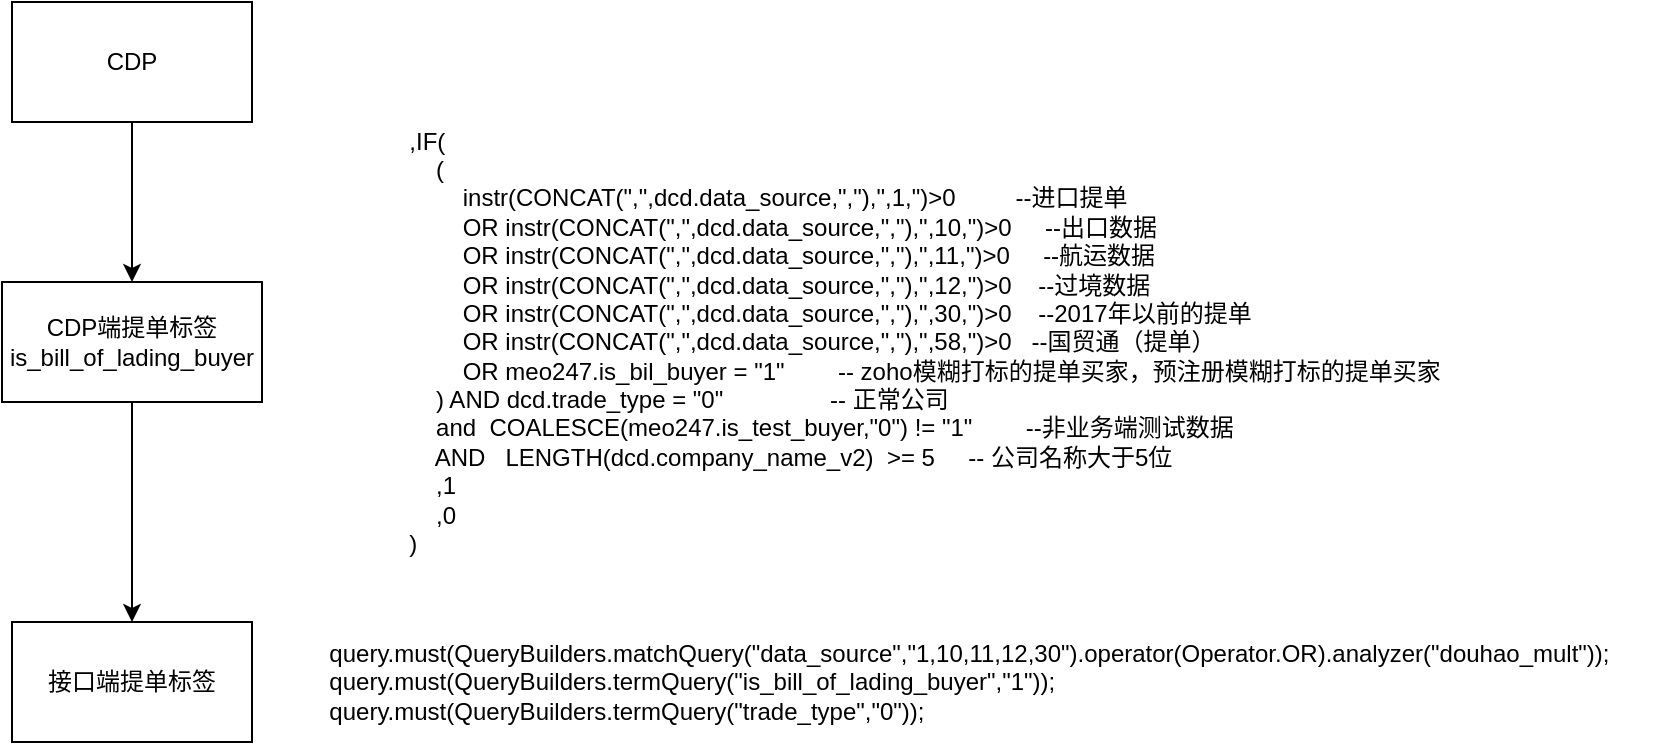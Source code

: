 <mxfile version="21.6.5" type="github">
  <diagram name="第 1 页" id="FAnIuLgTCHDIlc2Tidce">
    <mxGraphModel dx="1434" dy="790" grid="1" gridSize="10" guides="1" tooltips="1" connect="1" arrows="1" fold="1" page="1" pageScale="1" pageWidth="827" pageHeight="1169" math="0" shadow="0">
      <root>
        <mxCell id="0" />
        <mxCell id="1" parent="0" />
        <mxCell id="ex-zHGhYqEyVQdiq-B5v-4" style="edgeStyle=orthogonalEdgeStyle;rounded=0;orthogonalLoop=1;jettySize=auto;html=1;entryX=0.5;entryY=0;entryDx=0;entryDy=0;" edge="1" parent="1" source="ex-zHGhYqEyVQdiq-B5v-1" target="ex-zHGhYqEyVQdiq-B5v-2">
          <mxGeometry relative="1" as="geometry" />
        </mxCell>
        <mxCell id="ex-zHGhYqEyVQdiq-B5v-1" value="CDP" style="rounded=0;whiteSpace=wrap;html=1;" vertex="1" parent="1">
          <mxGeometry x="330" y="120" width="120" height="60" as="geometry" />
        </mxCell>
        <mxCell id="ex-zHGhYqEyVQdiq-B5v-6" value="" style="edgeStyle=orthogonalEdgeStyle;rounded=0;orthogonalLoop=1;jettySize=auto;html=1;" edge="1" parent="1" source="ex-zHGhYqEyVQdiq-B5v-2" target="ex-zHGhYqEyVQdiq-B5v-5">
          <mxGeometry relative="1" as="geometry" />
        </mxCell>
        <mxCell id="ex-zHGhYqEyVQdiq-B5v-2" value="CDP端提单标签&lt;br&gt;is_bill_of_lading_buyer" style="rounded=0;whiteSpace=wrap;html=1;" vertex="1" parent="1">
          <mxGeometry x="325" y="260" width="130" height="60" as="geometry" />
        </mxCell>
        <mxCell id="ex-zHGhYqEyVQdiq-B5v-3" value="&lt;div&gt;&amp;nbsp; &amp;nbsp; &amp;nbsp; &amp;nbsp; &amp;nbsp; &amp;nbsp; &amp;nbsp; &amp;nbsp; &amp;nbsp; &amp;nbsp; ,IF(&lt;/div&gt;&lt;div&gt;&amp;nbsp; &amp;nbsp; &amp;nbsp; &amp;nbsp; &amp;nbsp; &amp;nbsp; &amp;nbsp; &amp;nbsp; &amp;nbsp; &amp;nbsp; &amp;nbsp; &amp;nbsp; (&lt;/div&gt;&lt;div&gt;&amp;nbsp; &amp;nbsp; &amp;nbsp; &amp;nbsp; &amp;nbsp; &amp;nbsp; &amp;nbsp; &amp;nbsp; &amp;nbsp; &amp;nbsp; &amp;nbsp; &amp;nbsp; &amp;nbsp; &amp;nbsp; instr(CONCAT(&quot;,&quot;,dcd.data_source,&quot;,&quot;),&quot;,1,&quot;)&amp;gt;0 &lt;span style=&quot;white-space: pre;&quot;&gt;&amp;nbsp;&amp;nbsp;&amp;nbsp;&amp;nbsp;&lt;/span&gt;&lt;span style=&quot;white-space: pre;&quot;&gt;&amp;nbsp;&amp;nbsp;&amp;nbsp;&amp;nbsp;&lt;/span&gt;--进口提单&lt;/div&gt;&lt;div style=&quot;&quot;&gt;&amp;nbsp; &amp;nbsp; &amp;nbsp; &amp;nbsp; &amp;nbsp; &amp;nbsp; &amp;nbsp; &amp;nbsp; &amp;nbsp; &amp;nbsp; &amp;nbsp; &amp;nbsp; &amp;nbsp; &amp;nbsp; OR instr(CONCAT(&quot;,&quot;,dcd.data_source,&quot;,&quot;),&quot;,10,&quot;)&amp;gt;0 &lt;span style=&quot;&quot;&gt;&lt;span style=&quot;white-space: pre;&quot;&gt;&amp;nbsp;&amp;nbsp;&amp;nbsp;&amp;nbsp;&lt;/span&gt;&lt;/span&gt;--出口数据&lt;/div&gt;&lt;div&gt;&amp;nbsp; &amp;nbsp; &amp;nbsp; &amp;nbsp; &amp;nbsp; &amp;nbsp; &amp;nbsp; &amp;nbsp; &amp;nbsp; &amp;nbsp; &amp;nbsp; &amp;nbsp; &amp;nbsp; &amp;nbsp; OR instr(CONCAT(&quot;,&quot;,dcd.data_source,&quot;,&quot;),&quot;,11,&quot;)&amp;gt;0 &lt;span style=&quot;&quot;&gt;&lt;span style=&quot;white-space: pre;&quot;&gt;&amp;nbsp;&amp;nbsp;&amp;nbsp;&amp;nbsp;&lt;/span&gt;&lt;/span&gt;--航运数据&lt;/div&gt;&lt;div&gt;&amp;nbsp; &amp;nbsp; &amp;nbsp; &amp;nbsp; &amp;nbsp; &amp;nbsp; &amp;nbsp; &amp;nbsp; &amp;nbsp; &amp;nbsp; &amp;nbsp; &amp;nbsp; &amp;nbsp; &amp;nbsp; OR instr(CONCAT(&quot;,&quot;,dcd.data_source,&quot;,&quot;),&quot;,12,&quot;)&amp;gt;0&lt;span style=&quot;&quot;&gt;&lt;span style=&quot;white-space: pre;&quot;&gt;&amp;nbsp;&amp;nbsp;&amp;nbsp;&amp;nbsp;&lt;/span&gt;&lt;/span&gt;--过境数据&lt;/div&gt;&lt;div&gt;&amp;nbsp; &amp;nbsp; &amp;nbsp; &amp;nbsp; &amp;nbsp; &amp;nbsp; &amp;nbsp; &amp;nbsp; &amp;nbsp; &amp;nbsp; &amp;nbsp; &amp;nbsp; &amp;nbsp; &amp;nbsp; OR instr(CONCAT(&quot;,&quot;,dcd.data_source,&quot;,&quot;),&quot;,30,&quot;)&amp;gt;0&lt;span style=&quot;&quot;&gt;&lt;span style=&quot;white-space: pre;&quot;&gt;&amp;nbsp;&amp;nbsp;&amp;nbsp;&amp;nbsp;&lt;/span&gt;&lt;/span&gt;--2017年以前的提单&lt;/div&gt;&lt;div&gt;&amp;nbsp; &amp;nbsp; &amp;nbsp; &amp;nbsp; &amp;nbsp; &amp;nbsp; &amp;nbsp; &amp;nbsp; &amp;nbsp; &amp;nbsp; &amp;nbsp; &amp;nbsp; &amp;nbsp; &amp;nbsp; OR instr(CONCAT(&quot;,&quot;,dcd.data_source,&quot;,&quot;),&quot;,58,&quot;)&amp;gt;0&amp;nbsp; &amp;nbsp;--国贸通（提单）&lt;/div&gt;&lt;div&gt;&amp;nbsp; &amp;nbsp; &amp;nbsp; &amp;nbsp; &amp;nbsp; &amp;nbsp; &amp;nbsp; &amp;nbsp; &amp;nbsp; &amp;nbsp; &amp;nbsp; &amp;nbsp; &amp;nbsp; &amp;nbsp; OR meo247.is_bil_buyer = &quot;1&quot;&lt;span style=&quot;&quot;&gt;&lt;span style=&quot;white-space: pre;&quot;&gt;&amp;nbsp;&amp;nbsp;&amp;nbsp;&amp;nbsp;&lt;/span&gt;&lt;span style=&quot;white-space: pre;&quot;&gt;&amp;nbsp;&amp;nbsp;&amp;nbsp;&amp;nbsp;&lt;/span&gt;&lt;/span&gt;-- zoho模糊打标的提单买家，预注册模糊打标的提单买家&lt;/div&gt;&lt;div&gt;&amp;nbsp; &amp;nbsp; &amp;nbsp; &amp;nbsp; &amp;nbsp; &amp;nbsp; &amp;nbsp; &amp;nbsp; &amp;nbsp; &amp;nbsp; &amp;nbsp; &amp;nbsp; ) AND dcd.trade_type = &quot;0&quot;&lt;span style=&quot;&quot;&gt;&lt;span style=&quot;white-space: pre;&quot;&gt;&amp;nbsp;&amp;nbsp;&amp;nbsp;&amp;nbsp;&lt;/span&gt;&lt;span style=&quot;white-space: pre;&quot;&gt;&amp;nbsp;&amp;nbsp;&amp;nbsp;&amp;nbsp;&lt;/span&gt;&lt;span style=&quot;white-space: pre;&quot;&gt;&amp;nbsp;&amp;nbsp;&amp;nbsp;&amp;nbsp;&lt;/span&gt;&lt;span style=&quot;white-space: pre;&quot;&gt;&amp;nbsp;&amp;nbsp;&amp;nbsp;&amp;nbsp;&lt;/span&gt;&lt;/span&gt;-- 正常公司&lt;/div&gt;&lt;div&gt;&amp;nbsp; &amp;nbsp; &amp;nbsp; &amp;nbsp; &amp;nbsp; &amp;nbsp; &amp;nbsp; &amp;nbsp; &amp;nbsp; &amp;nbsp; &amp;nbsp; &amp;nbsp; and&amp;nbsp; COALESCE(meo247.is_test_buyer,&quot;0&quot;) != &quot;1&quot;&amp;nbsp; &amp;nbsp; &amp;nbsp; &amp;nbsp; --非业务端测试数据&lt;/div&gt;&lt;div&gt;&amp;nbsp; &amp;nbsp; &amp;nbsp; &amp;nbsp; &amp;nbsp; &amp;nbsp; &amp;nbsp; &amp;nbsp; &amp;nbsp; &amp;nbsp; &amp;nbsp; &amp;nbsp; AND&amp;nbsp; &amp;nbsp;LENGTH(dcd.company_name_v2)&amp;nbsp; &amp;gt;= 5&amp;nbsp; &amp;nbsp; &amp;nbsp;-- 公司名称大于5位&lt;/div&gt;&lt;div&gt;&amp;nbsp; &amp;nbsp; &amp;nbsp; &amp;nbsp; &amp;nbsp; &amp;nbsp; &amp;nbsp; &amp;nbsp; &amp;nbsp; &amp;nbsp; &amp;nbsp; &amp;nbsp; ,1&lt;/div&gt;&lt;div&gt;&amp;nbsp; &amp;nbsp; &amp;nbsp; &amp;nbsp; &amp;nbsp; &amp;nbsp; &amp;nbsp; &amp;nbsp; &amp;nbsp; &amp;nbsp; &amp;nbsp; &amp;nbsp; ,0&lt;/div&gt;&lt;div&gt;&amp;nbsp; &amp;nbsp; &amp;nbsp; &amp;nbsp; &amp;nbsp; &amp;nbsp; &amp;nbsp; &amp;nbsp; &amp;nbsp; &amp;nbsp; )&lt;/div&gt;" style="text;html=1;align=left;verticalAlign=middle;resizable=0;points=[];autosize=1;strokeColor=none;fillColor=none;" vertex="1" parent="1">
          <mxGeometry x="460" y="175" width="610" height="230" as="geometry" />
        </mxCell>
        <mxCell id="ex-zHGhYqEyVQdiq-B5v-5" value="接口端提单标签" style="whiteSpace=wrap;html=1;rounded=0;" vertex="1" parent="1">
          <mxGeometry x="330" y="430" width="120" height="60" as="geometry" />
        </mxCell>
        <mxCell id="ex-zHGhYqEyVQdiq-B5v-7" value="&lt;div&gt;&amp;nbsp; &amp;nbsp; &amp;nbsp; &amp;nbsp; query.must(QueryBuilders.matchQuery(&quot;data_source&quot;,&quot;1,10,11,12,30&quot;).operator(Operator.OR).analyzer(&quot;douhao_mult&quot;));&lt;/div&gt;&lt;div&gt;&amp;nbsp; &amp;nbsp; &amp;nbsp; &amp;nbsp; query.must(QueryBuilders.termQuery(&quot;is_bill_of_lading_buyer&quot;,&quot;1&quot;));&lt;/div&gt;&lt;div&gt;&amp;nbsp; &amp;nbsp; &amp;nbsp; &amp;nbsp; query.must(QueryBuilders.termQuery(&quot;trade_type&quot;,&quot;0&quot;));&lt;/div&gt;" style="text;html=1;align=left;verticalAlign=middle;resizable=0;points=[];autosize=1;strokeColor=none;fillColor=none;" vertex="1" parent="1">
          <mxGeometry x="460" y="430" width="690" height="60" as="geometry" />
        </mxCell>
      </root>
    </mxGraphModel>
  </diagram>
</mxfile>
